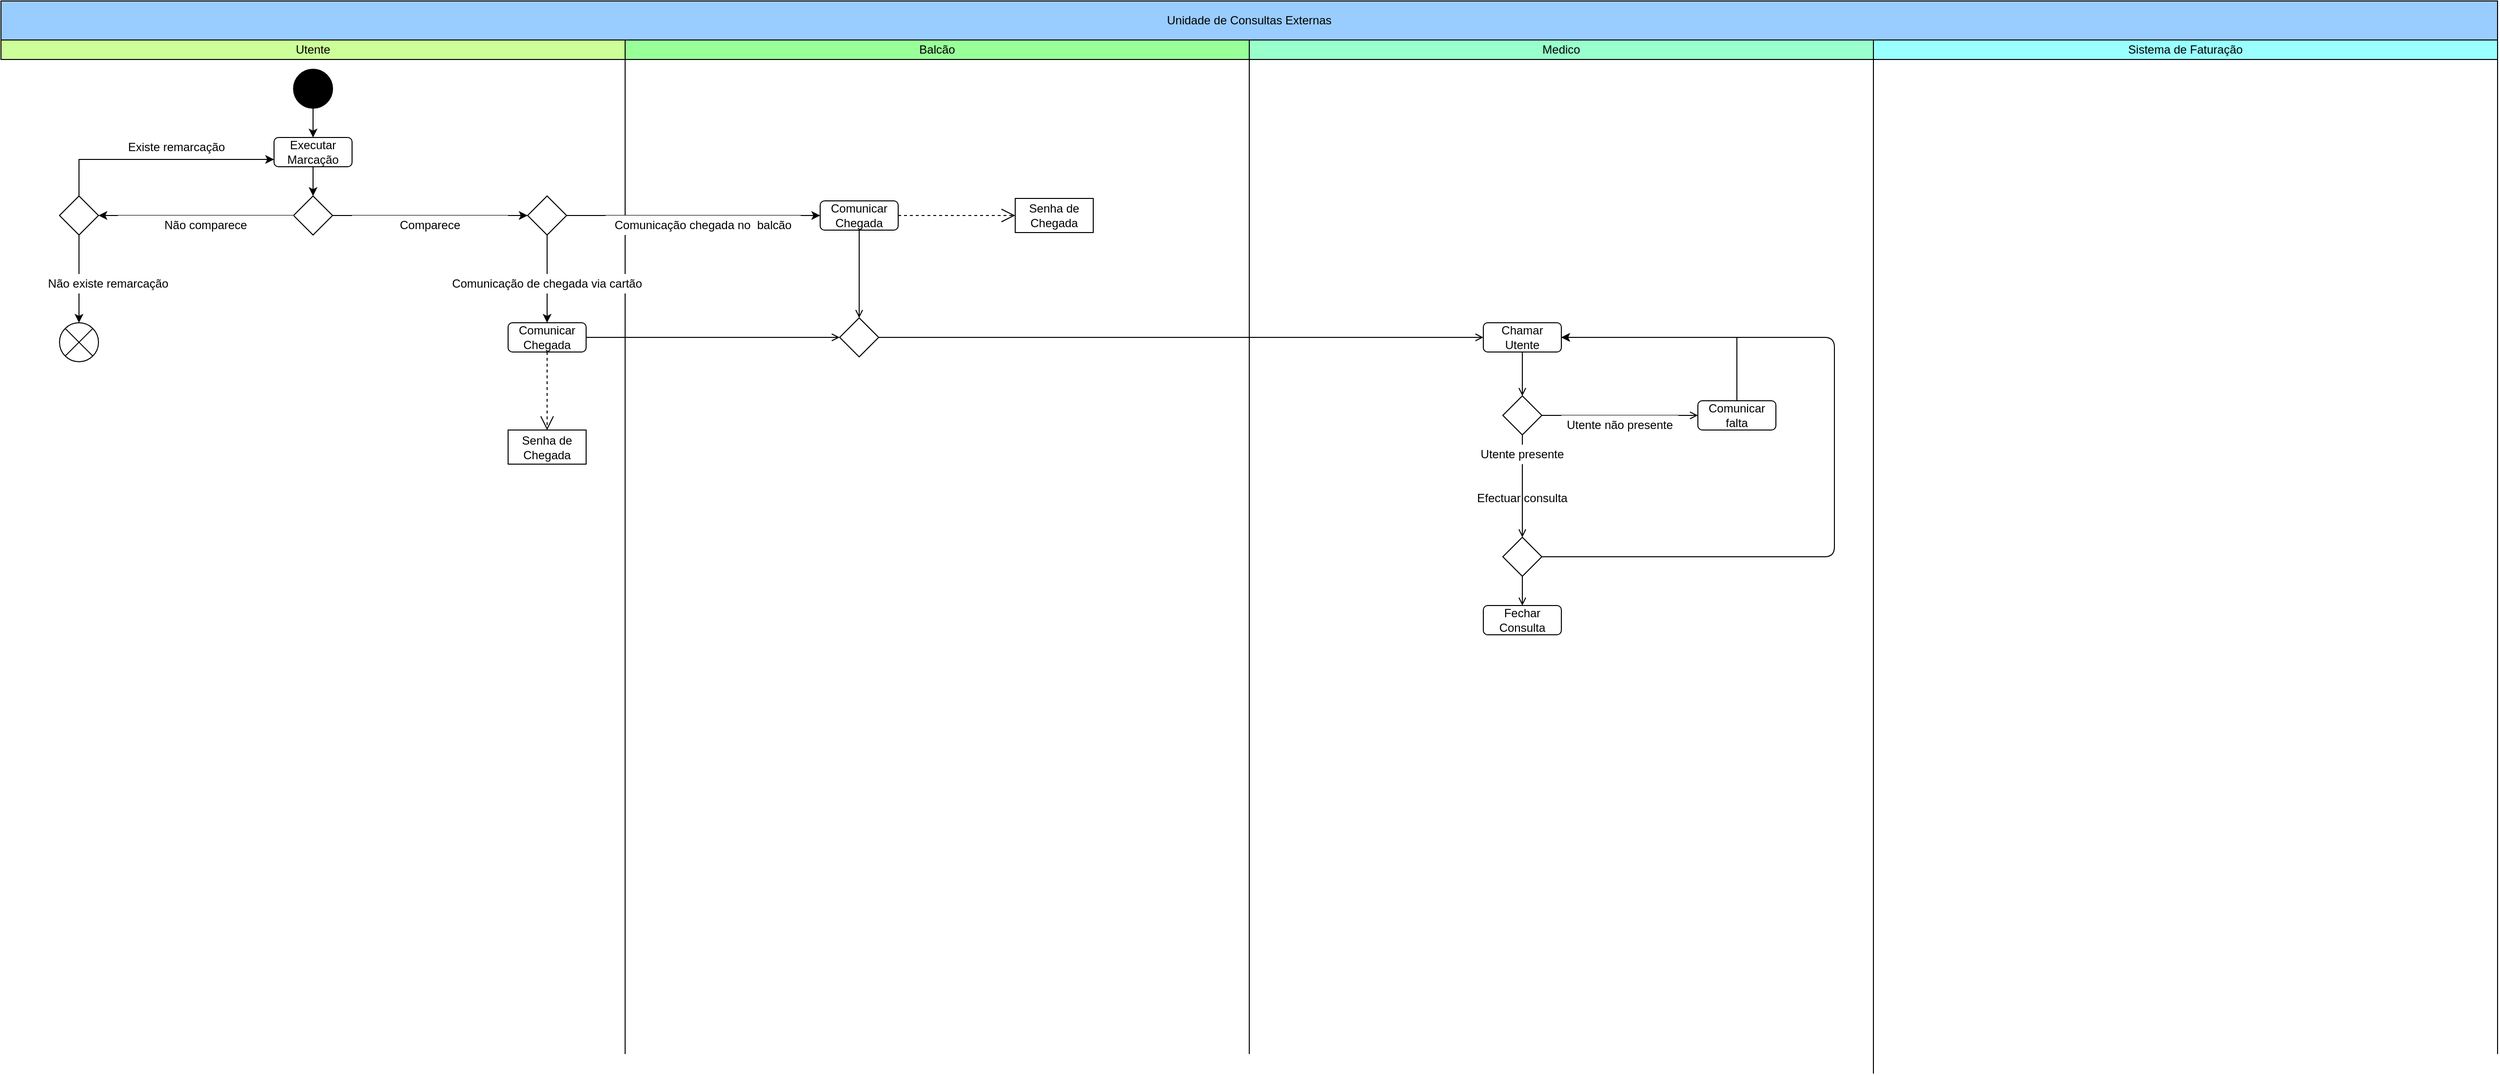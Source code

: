 <mxfile version="14.2.3" type="device"><diagram id="YFGlAYK9PAXo96AUDGe2" name="Page-1"><mxGraphModel dx="868" dy="434" grid="1" gridSize="20" guides="1" tooltips="1" connect="1" arrows="1" fold="1" page="1" pageScale="1" pageWidth="850" pageHeight="1100" math="0" shadow="0"><root><mxCell id="0"/><mxCell id="1" parent="0"/><mxCell id="7psXk7r1a1WP9reYpq1i-3" value="Utente" style="rounded=0;whiteSpace=wrap;html=1;fillColor=#CCFF99;" parent="1" vertex="1"><mxGeometry y="40" width="640" height="20" as="geometry"/></mxCell><mxCell id="7psXk7r1a1WP9reYpq1i-20" style="edgeStyle=orthogonalEdgeStyle;rounded=0;orthogonalLoop=1;jettySize=auto;html=1;exitX=0.75;exitY=0;exitDx=0;exitDy=0;entryX=0.278;entryY=1.317;entryDx=0;entryDy=0;entryPerimeter=0;" parent="1" source="7psXk7r1a1WP9reYpq1i-4" target="7psXk7r1a1WP9reYpq1i-12" edge="1"><mxGeometry relative="1" as="geometry"/></mxCell><mxCell id="7psXk7r1a1WP9reYpq1i-4" value="Balcão" style="rounded=0;whiteSpace=wrap;html=1;fillColor=#99FF99;" parent="1" vertex="1"><mxGeometry x="640" y="40" width="640" height="20" as="geometry"/></mxCell><mxCell id="7psXk7r1a1WP9reYpq1i-5" value="Medico" style="rounded=0;whiteSpace=wrap;html=1;fillColor=#99FFCC;" parent="1" vertex="1"><mxGeometry x="1280" y="40" width="640" height="20" as="geometry"/></mxCell><mxCell id="7psXk7r1a1WP9reYpq1i-6" value="Sistema de Faturação" style="rounded=0;whiteSpace=wrap;html=1;fillColor=#99FFFF;" parent="1" vertex="1"><mxGeometry x="1920" y="40" width="640" height="20" as="geometry"/></mxCell><mxCell id="7psXk7r1a1WP9reYpq1i-7" value="" style="endArrow=none;html=1;entryX=1;entryY=1;entryDx=0;entryDy=0;" parent="1" target="7psXk7r1a1WP9reYpq1i-6" edge="1"><mxGeometry width="50" height="50" relative="1" as="geometry"><mxPoint x="2560" y="1080" as="sourcePoint"/><mxPoint x="2560" y="80" as="targetPoint"/><Array as="points"><mxPoint x="2560" y="320"/><mxPoint x="2560" y="120"/></Array></mxGeometry></mxCell><mxCell id="7psXk7r1a1WP9reYpq1i-8" value="" style="endArrow=none;html=1;entryX=0;entryY=1;entryDx=0;entryDy=0;" parent="1" edge="1"><mxGeometry width="50" height="50" relative="1" as="geometry"><mxPoint x="1280" y="1080" as="sourcePoint"/><mxPoint x="1280.0" y="40" as="targetPoint"/></mxGeometry></mxCell><mxCell id="7psXk7r1a1WP9reYpq1i-9" value="" style="endArrow=none;html=1;entryX=0;entryY=1;entryDx=0;entryDy=0;" parent="1" edge="1"><mxGeometry width="50" height="50" relative="1" as="geometry"><mxPoint x="1920" y="1100" as="sourcePoint"/><mxPoint x="1920.0" y="60" as="targetPoint"/></mxGeometry></mxCell><mxCell id="7psXk7r1a1WP9reYpq1i-10" value="" style="endArrow=none;html=1;entryX=0;entryY=1;entryDx=0;entryDy=0;" parent="1" edge="1"><mxGeometry width="50" height="50" relative="1" as="geometry"><mxPoint x="640" y="1080" as="sourcePoint"/><mxPoint x="640.0" y="40" as="targetPoint"/></mxGeometry></mxCell><mxCell id="7psXk7r1a1WP9reYpq1i-14" value="" style="edgeStyle=orthogonalEdgeStyle;rounded=0;orthogonalLoop=1;jettySize=auto;html=1;" parent="1" source="7psXk7r1a1WP9reYpq1i-11" target="7psXk7r1a1WP9reYpq1i-13" edge="1"><mxGeometry relative="1" as="geometry"/></mxCell><mxCell id="7psXk7r1a1WP9reYpq1i-11" value="" style="ellipse;whiteSpace=wrap;html=1;aspect=fixed;fillColor=#000000;" parent="1" vertex="1"><mxGeometry x="300" y="70" width="40" height="40" as="geometry"/></mxCell><mxCell id="7psXk7r1a1WP9reYpq1i-12" value="Unidade de Consultas Externas" style="rounded=0;whiteSpace=wrap;html=1;fillColor=#99CCFF;" parent="1" vertex="1"><mxGeometry width="2560" height="40" as="geometry"/></mxCell><mxCell id="7psXk7r1a1WP9reYpq1i-17" value="" style="edgeStyle=orthogonalEdgeStyle;rounded=0;orthogonalLoop=1;jettySize=auto;html=1;" parent="1" source="7psXk7r1a1WP9reYpq1i-13" target="7psXk7r1a1WP9reYpq1i-15" edge="1"><mxGeometry relative="1" as="geometry"/></mxCell><mxCell id="7psXk7r1a1WP9reYpq1i-13" value="Executar&lt;br&gt;Marcação" style="rounded=1;whiteSpace=wrap;html=1;fillColor=#FFFFFF;" parent="1" vertex="1"><mxGeometry x="280" y="140" width="80" height="30" as="geometry"/></mxCell><mxCell id="bw2T76rMl5xnwU-B3HPx-5" style="edgeStyle=orthogonalEdgeStyle;rounded=0;orthogonalLoop=1;jettySize=auto;html=1;entryX=0;entryY=0.5;entryDx=0;entryDy=0;" edge="1" parent="1" source="7psXk7r1a1WP9reYpq1i-15" target="bw2T76rMl5xnwU-B3HPx-1"><mxGeometry relative="1" as="geometry"/></mxCell><mxCell id="7psXk7r1a1WP9reYpq1i-15" value="" style="rhombus;whiteSpace=wrap;html=1;fillColor=#FFFFFF;" parent="1" vertex="1"><mxGeometry x="300" y="200" width="40" height="40" as="geometry"/></mxCell><mxCell id="7psXk7r1a1WP9reYpq1i-26" style="edgeStyle=orthogonalEdgeStyle;rounded=0;orthogonalLoop=1;jettySize=auto;html=1;entryX=0;entryY=0.75;entryDx=0;entryDy=0;" parent="1" source="7psXk7r1a1WP9reYpq1i-18" target="7psXk7r1a1WP9reYpq1i-13" edge="1"><mxGeometry relative="1" as="geometry"><Array as="points"><mxPoint x="80" y="162"/></Array></mxGeometry></mxCell><mxCell id="7psXk7r1a1WP9reYpq1i-30" style="edgeStyle=orthogonalEdgeStyle;rounded=0;orthogonalLoop=1;jettySize=auto;html=1;entryX=0.5;entryY=0;entryDx=0;entryDy=0;" parent="1" source="7psXk7r1a1WP9reYpq1i-18" target="7psXk7r1a1WP9reYpq1i-28" edge="1"><mxGeometry relative="1" as="geometry"/></mxCell><mxCell id="7psXk7r1a1WP9reYpq1i-18" value="" style="rhombus;whiteSpace=wrap;html=1;fillColor=#FFFFFF;" parent="1" vertex="1"><mxGeometry x="60" y="200" width="40" height="40" as="geometry"/></mxCell><mxCell id="7psXk7r1a1WP9reYpq1i-19" value="" style="endArrow=classic;html=1;exitX=0;exitY=0.5;exitDx=0;exitDy=0;entryX=1;entryY=0.5;entryDx=0;entryDy=0;" parent="1" source="7psXk7r1a1WP9reYpq1i-15" target="7psXk7r1a1WP9reYpq1i-18" edge="1"><mxGeometry width="50" height="50" relative="1" as="geometry"><mxPoint x="570" y="210" as="sourcePoint"/><mxPoint x="620" y="160" as="targetPoint"/></mxGeometry></mxCell><mxCell id="7psXk7r1a1WP9reYpq1i-23" value="Não comparece" style="text;html=1;strokeColor=none;align=center;verticalAlign=middle;whiteSpace=wrap;rounded=0;fillColor=#ffffff;" parent="1" vertex="1"><mxGeometry x="120" y="220" width="180" height="20" as="geometry"/></mxCell><mxCell id="7psXk7r1a1WP9reYpq1i-27" value="Existe remarcação" style="text;html=1;strokeColor=none;align=center;verticalAlign=middle;whiteSpace=wrap;rounded=0;fillColor=#ffffff;" parent="1" vertex="1"><mxGeometry x="100" y="140" width="160" height="20" as="geometry"/></mxCell><mxCell id="7psXk7r1a1WP9reYpq1i-28" value="&lt;span style=&quot;color: rgba(0 , 0 , 0 , 0) ; font-family: monospace ; font-size: 0px&quot;&gt;%3CmxGraphModel%3E%3Croot%3E%3CmxCell%20id%3D%220%22%2F%3E%3CmxCell%20id%3D%221%22%20parent%3D%220%22%2F%3E%3CmxCell%20id%3D%222%22%20value%3D%22Efectuar%20consulta%22%20style%3D%22text%3Bhtml%3D1%3BstrokeColor%3Dnone%3Balign%3Dcenter%3BverticalAlign%3Dmiddle%3BwhiteSpace%3Dwrap%3Brounded%3D0%3BfillColor%3D%23ffffff%3B%22%20vertex%3D%221%22%20parent%3D%221%22%3E%3CmxGeometry%20x%3D%221390%22%20y%3D%22560%22%20width%3D%22100%22%20height%3D%2220%22%20as%3D%22geometry%22%2F%3E%3C%2FmxCell%3E%3C%2Froot%3E%3C%2FmxGraphModel%3E&lt;/span&gt;" style="shape=sumEllipse;perimeter=ellipsePerimeter;whiteSpace=wrap;html=1;backgroundOutline=1;fillColor=#FFFFFF;" parent="1" vertex="1"><mxGeometry x="60" y="330" width="40" height="40" as="geometry"/></mxCell><mxCell id="bw2T76rMl5xnwU-B3HPx-10" style="edgeStyle=orthogonalEdgeStyle;rounded=0;orthogonalLoop=1;jettySize=auto;html=1;entryX=0;entryY=0.5;entryDx=0;entryDy=0;" edge="1" parent="1" source="bw2T76rMl5xnwU-B3HPx-1" target="bw2T76rMl5xnwU-B3HPx-7"><mxGeometry relative="1" as="geometry"/></mxCell><mxCell id="bw2T76rMl5xnwU-B3HPx-11" style="edgeStyle=orthogonalEdgeStyle;rounded=0;orthogonalLoop=1;jettySize=auto;html=1;" edge="1" parent="1" source="bw2T76rMl5xnwU-B3HPx-1" target="bw2T76rMl5xnwU-B3HPx-8"><mxGeometry relative="1" as="geometry"/></mxCell><mxCell id="bw2T76rMl5xnwU-B3HPx-1" value="" style="rhombus;whiteSpace=wrap;html=1;fillColor=#FFFFFF;" vertex="1" parent="1"><mxGeometry x="540" y="200" width="40" height="40" as="geometry"/></mxCell><mxCell id="bw2T76rMl5xnwU-B3HPx-6" value="Comparece" style="text;html=1;strokeColor=none;align=center;verticalAlign=middle;whiteSpace=wrap;rounded=0;fillColor=#ffffff;" vertex="1" parent="1"><mxGeometry x="360" y="220" width="160" height="20" as="geometry"/></mxCell><mxCell id="bw2T76rMl5xnwU-B3HPx-25" style="edgeStyle=orthogonalEdgeStyle;rounded=0;orthogonalLoop=1;jettySize=auto;html=1;entryX=0.5;entryY=0;entryDx=0;entryDy=0;endArrow=open;endFill=0;" edge="1" parent="1" source="bw2T76rMl5xnwU-B3HPx-7" target="bw2T76rMl5xnwU-B3HPx-24"><mxGeometry relative="1" as="geometry"/></mxCell><mxCell id="bw2T76rMl5xnwU-B3HPx-7" value="Comunicar&lt;br&gt;Chegada" style="rounded=1;whiteSpace=wrap;html=1;fillColor=#FFFFFF;" vertex="1" parent="1"><mxGeometry x="840" y="205" width="80" height="30" as="geometry"/></mxCell><mxCell id="bw2T76rMl5xnwU-B3HPx-26" style="edgeStyle=orthogonalEdgeStyle;rounded=0;orthogonalLoop=1;jettySize=auto;html=1;entryX=0;entryY=0.5;entryDx=0;entryDy=0;endArrow=open;endFill=0;" edge="1" parent="1" source="bw2T76rMl5xnwU-B3HPx-8" target="bw2T76rMl5xnwU-B3HPx-24"><mxGeometry relative="1" as="geometry"/></mxCell><mxCell id="bw2T76rMl5xnwU-B3HPx-8" value="Comunicar&lt;br&gt;Chegada" style="rounded=1;whiteSpace=wrap;html=1;fillColor=#FFFFFF;" vertex="1" parent="1"><mxGeometry x="520" y="330" width="80" height="30" as="geometry"/></mxCell><mxCell id="bw2T76rMl5xnwU-B3HPx-12" value="Comunicação chegada no&amp;nbsp; balcão" style="text;html=1;strokeColor=none;align=center;verticalAlign=middle;whiteSpace=wrap;rounded=0;fillColor=#ffffff;" vertex="1" parent="1"><mxGeometry x="620" y="220" width="200" height="20" as="geometry"/></mxCell><mxCell id="bw2T76rMl5xnwU-B3HPx-13" value="Comunicação de chegada via cartão" style="text;html=1;strokeColor=none;align=center;verticalAlign=middle;whiteSpace=wrap;rounded=0;fillColor=#ffffff;" vertex="1" parent="1"><mxGeometry x="460" y="280" width="200" height="20" as="geometry"/></mxCell><mxCell id="bw2T76rMl5xnwU-B3HPx-14" value="Não existe remarcação" style="text;html=1;strokeColor=none;align=center;verticalAlign=middle;whiteSpace=wrap;rounded=0;fillColor=#ffffff;" vertex="1" parent="1"><mxGeometry x="40" y="280" width="140" height="20" as="geometry"/></mxCell><mxCell id="bw2T76rMl5xnwU-B3HPx-18" value="Senha de&lt;br&gt;Chegada" style="rounded=0;whiteSpace=wrap;html=1;fillColor=#ffffff;" vertex="1" parent="1"><mxGeometry x="1040" y="202.5" width="80" height="35" as="geometry"/></mxCell><mxCell id="bw2T76rMl5xnwU-B3HPx-19" value="Senha de&lt;br&gt;Chegada" style="rounded=0;whiteSpace=wrap;html=1;fillColor=#ffffff;" vertex="1" parent="1"><mxGeometry x="520" y="440" width="80" height="35" as="geometry"/></mxCell><mxCell id="bw2T76rMl5xnwU-B3HPx-22" value="" style="endArrow=open;dashed=1;endFill=0;endSize=12;html=1;exitX=1;exitY=0.5;exitDx=0;exitDy=0;entryX=0;entryY=0.5;entryDx=0;entryDy=0;" edge="1" parent="1" source="bw2T76rMl5xnwU-B3HPx-7" target="bw2T76rMl5xnwU-B3HPx-18"><mxGeometry width="160" relative="1" as="geometry"><mxPoint x="980" y="220" as="sourcePoint"/><mxPoint x="980" y="300" as="targetPoint"/></mxGeometry></mxCell><mxCell id="bw2T76rMl5xnwU-B3HPx-23" value="" style="endArrow=open;dashed=1;endFill=0;endSize=12;html=1;entryX=0.5;entryY=0;entryDx=0;entryDy=0;exitX=0.5;exitY=1;exitDx=0;exitDy=0;" edge="1" parent="1" source="bw2T76rMl5xnwU-B3HPx-8" target="bw2T76rMl5xnwU-B3HPx-19"><mxGeometry width="160" relative="1" as="geometry"><mxPoint x="559.33" y="360" as="sourcePoint"/><mxPoint x="560" y="420" as="targetPoint"/></mxGeometry></mxCell><mxCell id="bw2T76rMl5xnwU-B3HPx-28" style="edgeStyle=orthogonalEdgeStyle;rounded=0;orthogonalLoop=1;jettySize=auto;html=1;entryX=0;entryY=0.5;entryDx=0;entryDy=0;endArrow=open;endFill=0;" edge="1" parent="1" source="bw2T76rMl5xnwU-B3HPx-24" target="bw2T76rMl5xnwU-B3HPx-27"><mxGeometry relative="1" as="geometry"/></mxCell><mxCell id="bw2T76rMl5xnwU-B3HPx-24" value="" style="rhombus;whiteSpace=wrap;html=1;fillColor=#FFFFFF;" vertex="1" parent="1"><mxGeometry x="860" y="325" width="40" height="40" as="geometry"/></mxCell><mxCell id="bw2T76rMl5xnwU-B3HPx-51" style="edgeStyle=orthogonalEdgeStyle;rounded=0;orthogonalLoop=1;jettySize=auto;html=1;entryX=0.5;entryY=0;entryDx=0;entryDy=0;endArrow=open;endFill=0;" edge="1" parent="1" source="bw2T76rMl5xnwU-B3HPx-27" target="bw2T76rMl5xnwU-B3HPx-45"><mxGeometry relative="1" as="geometry"/></mxCell><mxCell id="bw2T76rMl5xnwU-B3HPx-27" value="Chamar&lt;br&gt;Utente" style="rounded=1;whiteSpace=wrap;html=1;fillColor=#FFFFFF;" vertex="1" parent="1"><mxGeometry x="1520" y="330" width="80" height="30" as="geometry"/></mxCell><mxCell id="bw2T76rMl5xnwU-B3HPx-37" style="edgeStyle=orthogonalEdgeStyle;rounded=0;orthogonalLoop=1;jettySize=auto;html=1;endArrow=open;endFill=0;" edge="1" parent="1" source="bw2T76rMl5xnwU-B3HPx-29" target="bw2T76rMl5xnwU-B3HPx-35"><mxGeometry relative="1" as="geometry"/></mxCell><mxCell id="bw2T76rMl5xnwU-B3HPx-29" value="" style="rhombus;whiteSpace=wrap;html=1;fillColor=#FFFFFF;" vertex="1" parent="1"><mxGeometry x="1540" y="550" width="40" height="40" as="geometry"/></mxCell><mxCell id="bw2T76rMl5xnwU-B3HPx-31" value="Efectuar consulta" style="text;html=1;strokeColor=none;align=center;verticalAlign=middle;whiteSpace=wrap;rounded=0;fillColor=#FFFFFF;" vertex="1" parent="1"><mxGeometry x="1510" y="500" width="100" height="20" as="geometry"/></mxCell><mxCell id="bw2T76rMl5xnwU-B3HPx-35" value="Fechar&lt;br&gt;Consulta" style="rounded=1;whiteSpace=wrap;html=1;fillColor=#FFFFFF;" vertex="1" parent="1"><mxGeometry x="1520" y="620" width="80" height="30" as="geometry"/></mxCell><mxCell id="bw2T76rMl5xnwU-B3HPx-39" value="" style="endArrow=none;html=1;exitX=1;exitY=0.5;exitDx=0;exitDy=0;" edge="1" parent="1" source="bw2T76rMl5xnwU-B3HPx-29"><mxGeometry width="50" height="50" relative="1" as="geometry"><mxPoint x="1620" y="659.5" as="sourcePoint"/><mxPoint x="1880" y="460" as="targetPoint"/><Array as="points"><mxPoint x="1700" y="570"/><mxPoint x="1880" y="570"/></Array></mxGeometry></mxCell><mxCell id="bw2T76rMl5xnwU-B3HPx-41" value="" style="endArrow=classic;html=1;entryX=1;entryY=0.5;entryDx=0;entryDy=0;" edge="1" parent="1" target="bw2T76rMl5xnwU-B3HPx-27"><mxGeometry width="50" height="50" relative="1" as="geometry"><mxPoint x="1880" y="460" as="sourcePoint"/><mxPoint x="1090" y="420" as="targetPoint"/><Array as="points"><mxPoint x="1880" y="345"/><mxPoint x="1700" y="345"/></Array></mxGeometry></mxCell><mxCell id="bw2T76rMl5xnwU-B3HPx-65" style="edgeStyle=orthogonalEdgeStyle;rounded=0;orthogonalLoop=1;jettySize=auto;html=1;entryX=0.5;entryY=0;entryDx=0;entryDy=0;endArrow=open;endFill=0;" edge="1" parent="1" source="bw2T76rMl5xnwU-B3HPx-45" target="bw2T76rMl5xnwU-B3HPx-29"><mxGeometry relative="1" as="geometry"/></mxCell><mxCell id="bw2T76rMl5xnwU-B3HPx-66" style="edgeStyle=orthogonalEdgeStyle;rounded=0;orthogonalLoop=1;jettySize=auto;html=1;entryX=0;entryY=0.5;entryDx=0;entryDy=0;endArrow=open;endFill=0;" edge="1" parent="1" source="bw2T76rMl5xnwU-B3HPx-45" target="bw2T76rMl5xnwU-B3HPx-62"><mxGeometry relative="1" as="geometry"/></mxCell><mxCell id="bw2T76rMl5xnwU-B3HPx-45" value="" style="rhombus;whiteSpace=wrap;html=1;fillColor=#FFFFFF;" vertex="1" parent="1"><mxGeometry x="1540" y="405" width="40" height="40" as="geometry"/></mxCell><mxCell id="bw2T76rMl5xnwU-B3HPx-61" value="Utente não presente" style="text;html=1;strokeColor=none;align=center;verticalAlign=middle;whiteSpace=wrap;rounded=0;fillColor=#ffffff;" vertex="1" parent="1"><mxGeometry x="1600" y="425" width="120" height="20" as="geometry"/></mxCell><mxCell id="bw2T76rMl5xnwU-B3HPx-67" style="edgeStyle=orthogonalEdgeStyle;rounded=0;orthogonalLoop=1;jettySize=auto;html=1;entryX=1;entryY=0.5;entryDx=0;entryDy=0;endArrow=open;endFill=0;" edge="1" parent="1" source="bw2T76rMl5xnwU-B3HPx-62" target="bw2T76rMl5xnwU-B3HPx-27"><mxGeometry relative="1" as="geometry"><Array as="points"><mxPoint x="1780" y="345"/></Array></mxGeometry></mxCell><mxCell id="bw2T76rMl5xnwU-B3HPx-62" value="Comunicar&lt;br&gt;falta" style="rounded=1;whiteSpace=wrap;html=1;fillColor=#FFFFFF;" vertex="1" parent="1"><mxGeometry x="1740" y="410" width="80" height="30" as="geometry"/></mxCell><mxCell id="bw2T76rMl5xnwU-B3HPx-48" value="Utente presente" style="text;html=1;strokeColor=none;align=center;verticalAlign=middle;whiteSpace=wrap;rounded=0;fillColor=#ffffff;" vertex="1" parent="1"><mxGeometry x="1510" y="455" width="100" height="20" as="geometry"/></mxCell></root></mxGraphModel></diagram></mxfile>